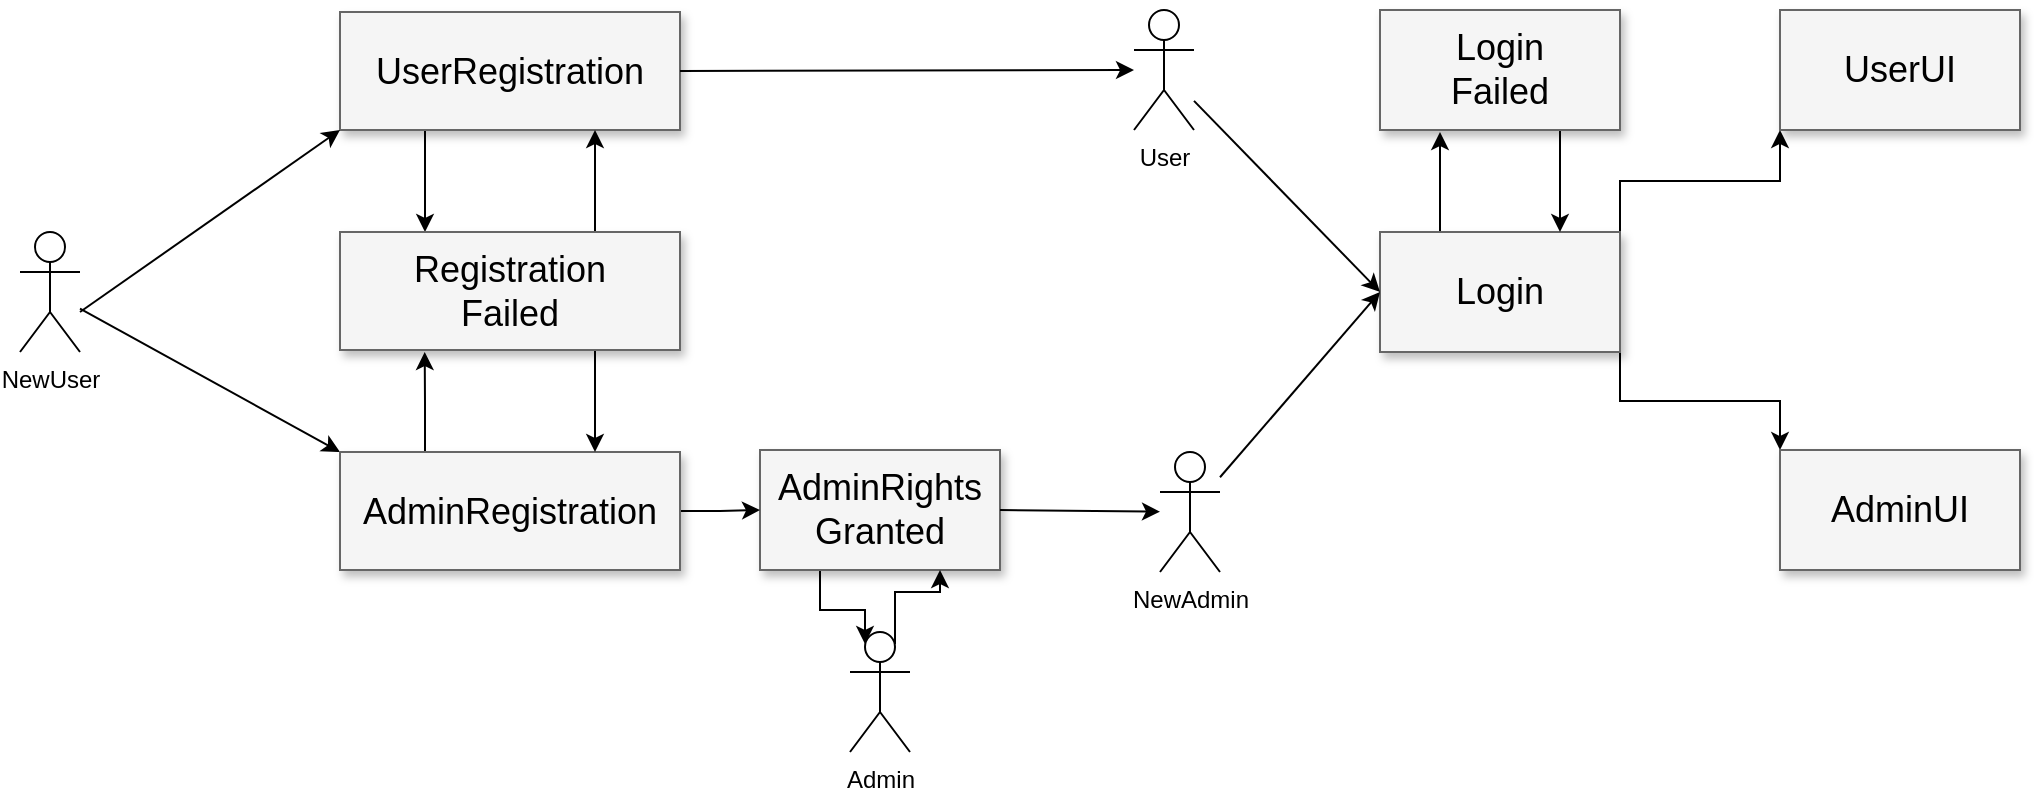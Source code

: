 <mxfile version="13.7.7" type="google"><diagram name="Page-1" id="90a13364-a465-7bf4-72fc-28e22215d7a0"><mxGraphModel dx="920" dy="514" grid="1" gridSize="10" guides="1" tooltips="1" connect="1" arrows="1" fold="1" page="1" pageScale="1.5" pageWidth="1169" pageHeight="826" background="#ffffff" math="0" shadow="0"><root><mxCell id="0" style=";html=1;"/><mxCell id="1" style=";html=1;" parent="0"/><mxCell id="0uM6-NqleKzcGDZXf_Wu-39" style="edgeStyle=orthogonalEdgeStyle;rounded=0;orthogonalLoop=1;jettySize=auto;html=1;exitX=1;exitY=0;exitDx=0;exitDy=0;entryX=0;entryY=1;entryDx=0;entryDy=0;" edge="1" parent="1" source="3a17f1ce550125da-5" target="0uM6-NqleKzcGDZXf_Wu-23"><mxGeometry relative="1" as="geometry"/></mxCell><mxCell id="0uM6-NqleKzcGDZXf_Wu-40" style="edgeStyle=orthogonalEdgeStyle;rounded=0;orthogonalLoop=1;jettySize=auto;html=1;exitX=1;exitY=1;exitDx=0;exitDy=0;entryX=0;entryY=0;entryDx=0;entryDy=0;" edge="1" parent="1" source="3a17f1ce550125da-5" target="0uM6-NqleKzcGDZXf_Wu-24"><mxGeometry relative="1" as="geometry"/></mxCell><mxCell id="0uM6-NqleKzcGDZXf_Wu-50" style="edgeStyle=orthogonalEdgeStyle;rounded=0;orthogonalLoop=1;jettySize=auto;html=1;exitX=0.25;exitY=0;exitDx=0;exitDy=0;" edge="1" parent="1" source="3a17f1ce550125da-5"><mxGeometry relative="1" as="geometry"><mxPoint x="1030" y="540" as="targetPoint"/></mxGeometry></mxCell><mxCell id="3a17f1ce550125da-5" value="Login" style="whiteSpace=wrap;html=1;shadow=1;fontSize=18;fillColor=#f5f5f5;strokeColor=#666666;" parent="1" vertex="1"><mxGeometry x="1000" y="590" width="120" height="60" as="geometry"/></mxCell><mxCell id="5nQY-60VhbskpTbygz6D-1" style="edgeStyle=orthogonalEdgeStyle;rounded=0;orthogonalLoop=1;jettySize=auto;html=1;exitX=0.5;exitY=1;exitDx=0;exitDy=0;" parent="1" edge="1"><mxGeometry relative="1" as="geometry"><mxPoint x="620" y="560" as="sourcePoint"/><mxPoint x="620" y="560" as="targetPoint"/></mxGeometry></mxCell><mxCell id="0uM6-NqleKzcGDZXf_Wu-45" style="edgeStyle=orthogonalEdgeStyle;rounded=0;orthogonalLoop=1;jettySize=auto;html=1;exitX=0.25;exitY=1;exitDx=0;exitDy=0;entryX=0.25;entryY=0;entryDx=0;entryDy=0;" edge="1" parent="1" source="5nQY-60VhbskpTbygz6D-7" target="0uM6-NqleKzcGDZXf_Wu-44"><mxGeometry relative="1" as="geometry"/></mxCell><mxCell id="5nQY-60VhbskpTbygz6D-7" value="UserRegistration&lt;br&gt;" style="whiteSpace=wrap;html=1;shadow=1;fontSize=18;fillColor=#f5f5f5;strokeColor=#666666;" parent="1" vertex="1"><mxGeometry x="480" y="480" width="170" height="59" as="geometry"/></mxCell><mxCell id="5nQY-60VhbskpTbygz6D-8" value="" style="endArrow=classic;html=1;entryX=0;entryY=1;entryDx=0;entryDy=0;" parent="1" edge="1"><mxGeometry width="50" height="50" relative="1" as="geometry"><mxPoint x="350" y="630" as="sourcePoint"/><mxPoint x="480" y="539" as="targetPoint"/></mxGeometry></mxCell><mxCell id="5nQY-60VhbskpTbygz6D-13" value="" style="endArrow=classic;html=1;entryX=0;entryY=0;entryDx=0;entryDy=0;" parent="1" edge="1" source="0uM6-NqleKzcGDZXf_Wu-1"><mxGeometry width="50" height="50" relative="1" as="geometry"><mxPoint x="670" y="750" as="sourcePoint"/><mxPoint x="480.0" y="700.0" as="targetPoint"/></mxGeometry></mxCell><mxCell id="0uM6-NqleKzcGDZXf_Wu-1" value="NewUser" style="shape=umlActor;verticalLabelPosition=bottom;verticalAlign=top;html=1;outlineConnect=0;" vertex="1" parent="1"><mxGeometry x="320" y="590" width="30" height="60" as="geometry"/></mxCell><mxCell id="0uM6-NqleKzcGDZXf_Wu-10" value="User&lt;br&gt;" style="shape=umlActor;verticalLabelPosition=bottom;verticalAlign=top;html=1;outlineConnect=0;" vertex="1" parent="1"><mxGeometry x="877" y="479" width="30" height="60" as="geometry"/></mxCell><mxCell id="0uM6-NqleKzcGDZXf_Wu-11" value="" style="endArrow=classic;html=1;exitX=1;exitY=0.5;exitDx=0;exitDy=0;" edge="1" parent="1" source="5nQY-60VhbskpTbygz6D-7" target="0uM6-NqleKzcGDZXf_Wu-10"><mxGeometry width="50" height="50" relative="1" as="geometry"><mxPoint x="690" y="460" as="sourcePoint"/><mxPoint x="740" y="410" as="targetPoint"/></mxGeometry></mxCell><mxCell id="0uM6-NqleKzcGDZXf_Wu-12" value="" style="endArrow=classic;html=1;entryX=0;entryY=0.5;entryDx=0;entryDy=0;" edge="1" parent="1" source="0uM6-NqleKzcGDZXf_Wu-10" target="3a17f1ce550125da-5"><mxGeometry width="50" height="50" relative="1" as="geometry"><mxPoint x="810" y="450" as="sourcePoint"/><mxPoint x="1000" y="379" as="targetPoint"/></mxGeometry></mxCell><mxCell id="0uM6-NqleKzcGDZXf_Wu-43" style="edgeStyle=orthogonalEdgeStyle;rounded=0;orthogonalLoop=1;jettySize=auto;html=1;exitX=0.25;exitY=1;exitDx=0;exitDy=0;entryX=0.25;entryY=0.1;entryDx=0;entryDy=0;entryPerimeter=0;" edge="1" parent="1" source="0uM6-NqleKzcGDZXf_Wu-13" target="0uM6-NqleKzcGDZXf_Wu-41"><mxGeometry relative="1" as="geometry"/></mxCell><mxCell id="0uM6-NqleKzcGDZXf_Wu-13" value="AdminRights&lt;br&gt;Granted" style="whiteSpace=wrap;html=1;shadow=1;fontSize=18;fillColor=#f5f5f5;strokeColor=#666666;" vertex="1" parent="1"><mxGeometry x="690" y="699" width="120" height="60" as="geometry"/></mxCell><mxCell id="0uM6-NqleKzcGDZXf_Wu-16" value="NewAdmin" style="shape=umlActor;verticalLabelPosition=bottom;verticalAlign=top;html=1;outlineConnect=0;" vertex="1" parent="1"><mxGeometry x="890" y="700" width="30" height="60" as="geometry"/></mxCell><mxCell id="0uM6-NqleKzcGDZXf_Wu-17" value="" style="endArrow=classic;html=1;exitX=1;exitY=0.5;exitDx=0;exitDy=0;" edge="1" parent="1" source="0uM6-NqleKzcGDZXf_Wu-13" target="0uM6-NqleKzcGDZXf_Wu-16"><mxGeometry width="50" height="50" relative="1" as="geometry"><mxPoint x="960" y="850" as="sourcePoint"/><mxPoint x="1010" y="800" as="targetPoint"/></mxGeometry></mxCell><mxCell id="0uM6-NqleKzcGDZXf_Wu-18" value="" style="endArrow=classic;html=1;entryX=0;entryY=0.5;entryDx=0;entryDy=0;" edge="1" parent="1" source="0uM6-NqleKzcGDZXf_Wu-16" target="3a17f1ce550125da-5"><mxGeometry width="50" height="50" relative="1" as="geometry"><mxPoint x="1150" y="840" as="sourcePoint"/><mxPoint x="1200" y="790" as="targetPoint"/></mxGeometry></mxCell><mxCell id="0uM6-NqleKzcGDZXf_Wu-23" value="UserUI" style="whiteSpace=wrap;html=1;shadow=1;fontSize=18;fillColor=#f5f5f5;strokeColor=#666666;" vertex="1" parent="1"><mxGeometry x="1200" y="479" width="120" height="60" as="geometry"/></mxCell><mxCell id="0uM6-NqleKzcGDZXf_Wu-24" value="AdminUI" style="whiteSpace=wrap;html=1;shadow=1;fontSize=18;fillColor=#f5f5f5;strokeColor=#666666;" vertex="1" parent="1"><mxGeometry x="1200" y="699" width="120" height="60" as="geometry"/></mxCell><mxCell id="0uM6-NqleKzcGDZXf_Wu-38" style="edgeStyle=orthogonalEdgeStyle;rounded=0;orthogonalLoop=1;jettySize=auto;html=1;exitX=1;exitY=0.5;exitDx=0;exitDy=0;entryX=0;entryY=0.5;entryDx=0;entryDy=0;" edge="1" parent="1" source="0uM6-NqleKzcGDZXf_Wu-36" target="0uM6-NqleKzcGDZXf_Wu-13"><mxGeometry relative="1" as="geometry"/></mxCell><mxCell id="0uM6-NqleKzcGDZXf_Wu-47" style="edgeStyle=orthogonalEdgeStyle;rounded=0;orthogonalLoop=1;jettySize=auto;html=1;exitX=0.25;exitY=0;exitDx=0;exitDy=0;" edge="1" parent="1" source="0uM6-NqleKzcGDZXf_Wu-36"><mxGeometry relative="1" as="geometry"><mxPoint x="522.353" y="650" as="targetPoint"/></mxGeometry></mxCell><mxCell id="0uM6-NqleKzcGDZXf_Wu-36" value="AdminRegistration" style="whiteSpace=wrap;html=1;shadow=1;fontSize=18;fillColor=#f5f5f5;strokeColor=#666666;" vertex="1" parent="1"><mxGeometry x="480" y="700" width="170" height="59" as="geometry"/></mxCell><mxCell id="0uM6-NqleKzcGDZXf_Wu-42" style="edgeStyle=orthogonalEdgeStyle;rounded=0;orthogonalLoop=1;jettySize=auto;html=1;exitX=0.75;exitY=0.1;exitDx=0;exitDy=0;exitPerimeter=0;entryX=0.75;entryY=1;entryDx=0;entryDy=0;" edge="1" parent="1" source="0uM6-NqleKzcGDZXf_Wu-41" target="0uM6-NqleKzcGDZXf_Wu-13"><mxGeometry relative="1" as="geometry"/></mxCell><mxCell id="0uM6-NqleKzcGDZXf_Wu-41" value="Admin" style="shape=umlActor;verticalLabelPosition=bottom;verticalAlign=top;html=1;outlineConnect=0;" vertex="1" parent="1"><mxGeometry x="735" y="790" width="30" height="60" as="geometry"/></mxCell><mxCell id="0uM6-NqleKzcGDZXf_Wu-46" style="edgeStyle=orthogonalEdgeStyle;rounded=0;orthogonalLoop=1;jettySize=auto;html=1;exitX=0.75;exitY=0;exitDx=0;exitDy=0;entryX=0.75;entryY=1;entryDx=0;entryDy=0;" edge="1" parent="1" source="0uM6-NqleKzcGDZXf_Wu-44" target="5nQY-60VhbskpTbygz6D-7"><mxGeometry relative="1" as="geometry"/></mxCell><mxCell id="0uM6-NqleKzcGDZXf_Wu-48" style="edgeStyle=orthogonalEdgeStyle;rounded=0;orthogonalLoop=1;jettySize=auto;html=1;exitX=0.75;exitY=1;exitDx=0;exitDy=0;entryX=0.75;entryY=0;entryDx=0;entryDy=0;" edge="1" parent="1" source="0uM6-NqleKzcGDZXf_Wu-44" target="0uM6-NqleKzcGDZXf_Wu-36"><mxGeometry relative="1" as="geometry"/></mxCell><mxCell id="0uM6-NqleKzcGDZXf_Wu-44" value="Registration&lt;br&gt;Failed" style="whiteSpace=wrap;html=1;shadow=1;fontSize=18;fillColor=#f5f5f5;strokeColor=#666666;" vertex="1" parent="1"><mxGeometry x="480" y="590" width="170" height="59" as="geometry"/></mxCell><mxCell id="0uM6-NqleKzcGDZXf_Wu-51" style="edgeStyle=orthogonalEdgeStyle;rounded=0;orthogonalLoop=1;jettySize=auto;html=1;exitX=0.75;exitY=1;exitDx=0;exitDy=0;entryX=0.75;entryY=0;entryDx=0;entryDy=0;" edge="1" parent="1" source="0uM6-NqleKzcGDZXf_Wu-49" target="3a17f1ce550125da-5"><mxGeometry relative="1" as="geometry"/></mxCell><mxCell id="0uM6-NqleKzcGDZXf_Wu-49" value="Login&lt;br&gt;Failed" style="whiteSpace=wrap;html=1;shadow=1;fontSize=18;fillColor=#f5f5f5;strokeColor=#666666;" vertex="1" parent="1"><mxGeometry x="1000" y="479" width="120" height="60" as="geometry"/></mxCell></root></mxGraphModel></diagram></mxfile>